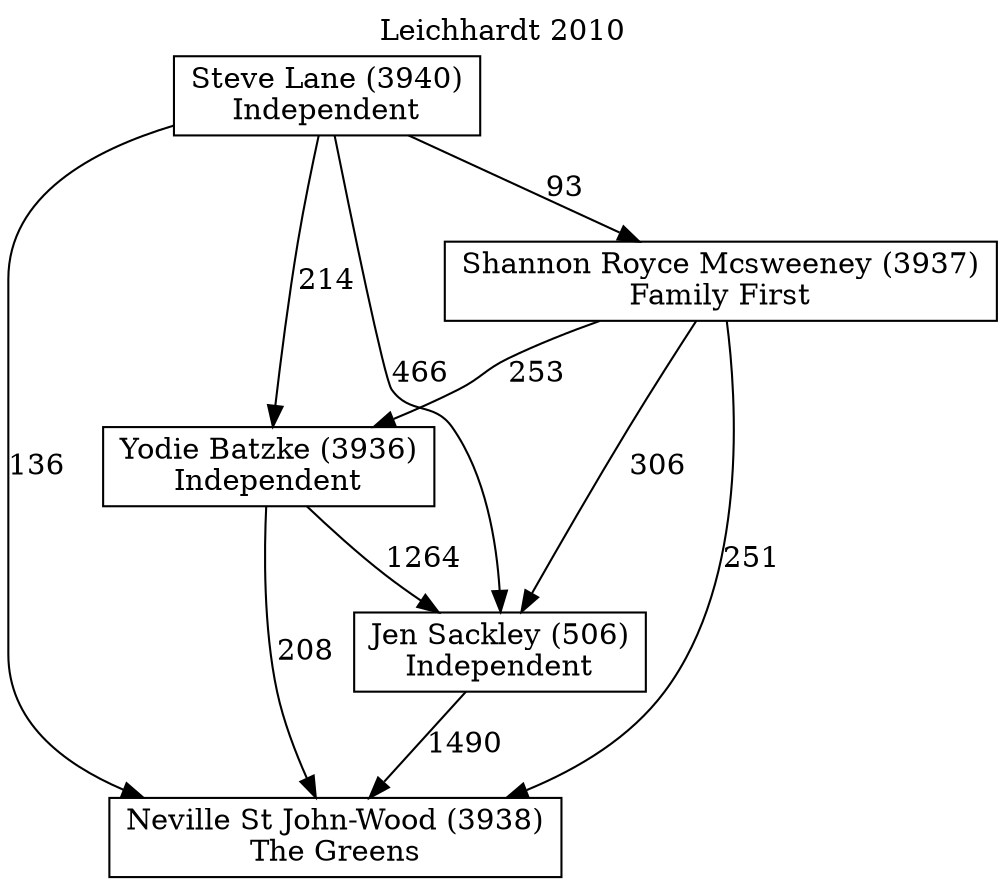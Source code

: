 // House preference flow
digraph "Neville St John-Wood (3938)_Leichhardt_2010" {
	graph [label="Leichhardt 2010" labelloc=t mclimit=10]
	node [shape=box]
	"Jen Sackley (506)" [label="Jen Sackley (506)
Independent"]
	"Neville St John-Wood (3938)" [label="Neville St John-Wood (3938)
The Greens"]
	"Shannon Royce Mcsweeney (3937)" [label="Shannon Royce Mcsweeney (3937)
Family First"]
	"Steve Lane (3940)" [label="Steve Lane (3940)
Independent"]
	"Yodie Batzke (3936)" [label="Yodie Batzke (3936)
Independent"]
	"Jen Sackley (506)" -> "Neville St John-Wood (3938)" [label=1490]
	"Shannon Royce Mcsweeney (3937)" -> "Jen Sackley (506)" [label=306]
	"Shannon Royce Mcsweeney (3937)" -> "Neville St John-Wood (3938)" [label=251]
	"Shannon Royce Mcsweeney (3937)" -> "Yodie Batzke (3936)" [label=253]
	"Steve Lane (3940)" -> "Jen Sackley (506)" [label=466]
	"Steve Lane (3940)" -> "Neville St John-Wood (3938)" [label=136]
	"Steve Lane (3940)" -> "Shannon Royce Mcsweeney (3937)" [label=93]
	"Steve Lane (3940)" -> "Yodie Batzke (3936)" [label=214]
	"Yodie Batzke (3936)" -> "Jen Sackley (506)" [label=1264]
	"Yodie Batzke (3936)" -> "Neville St John-Wood (3938)" [label=208]
}
